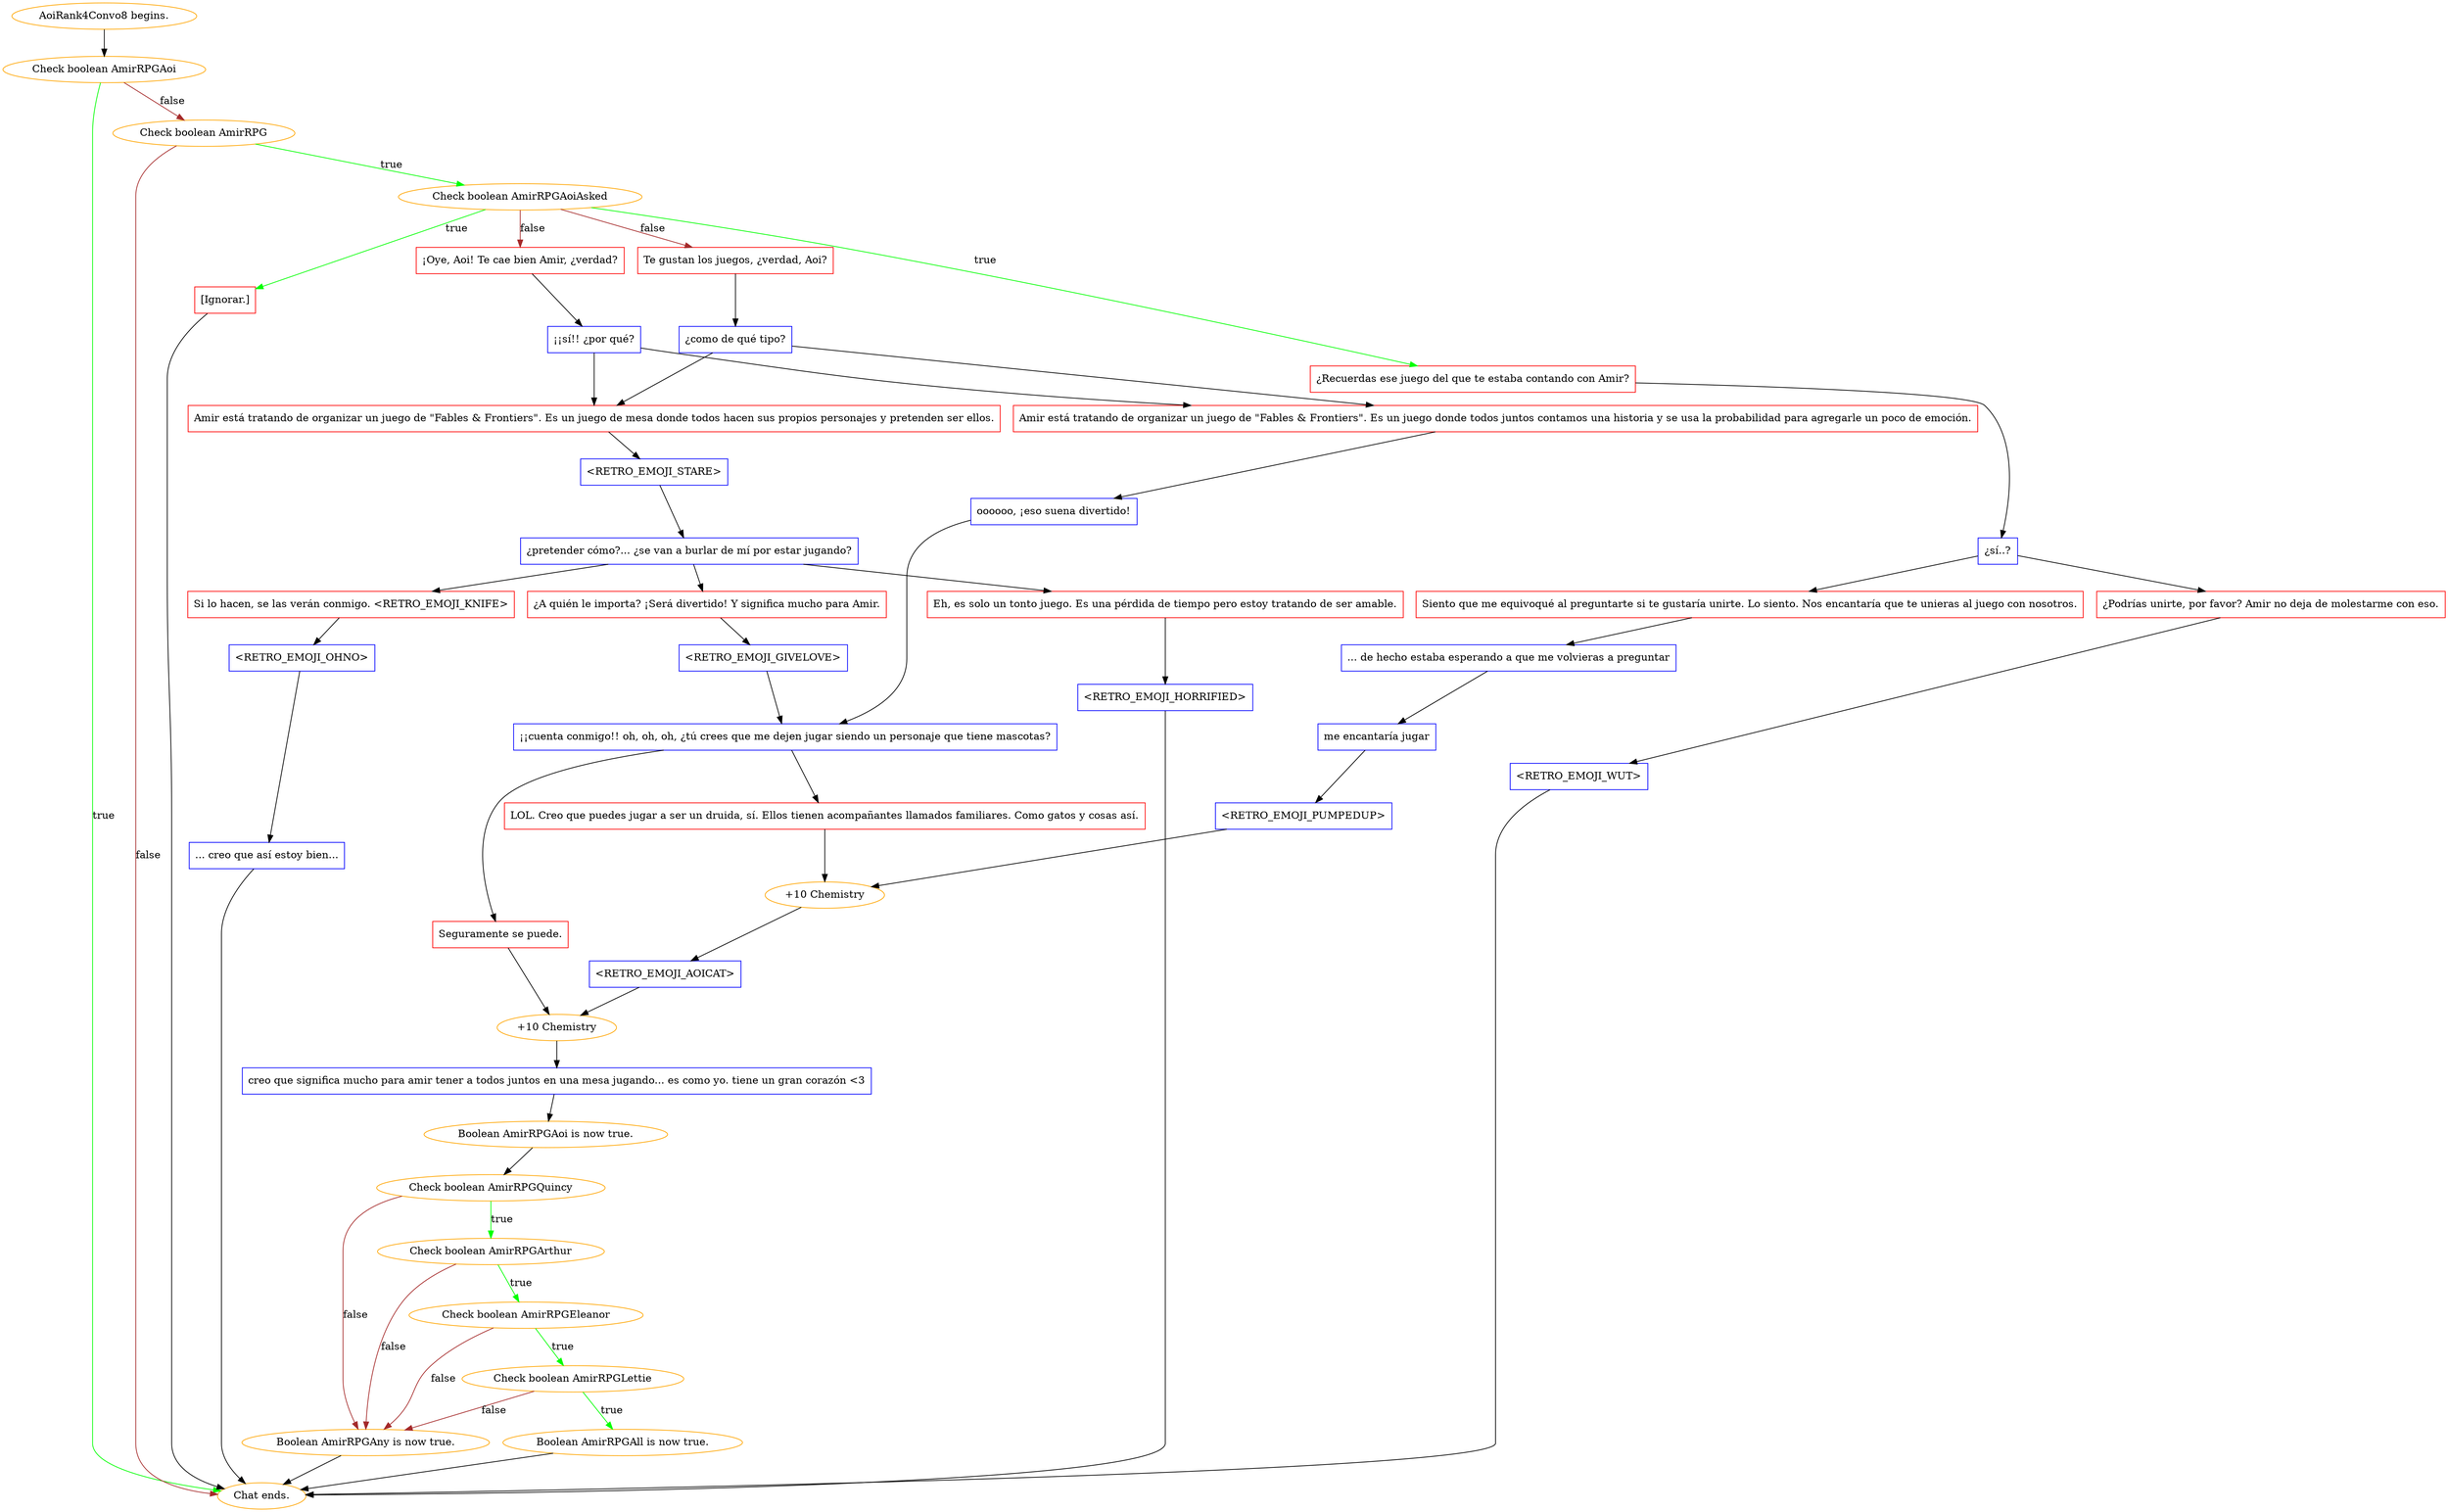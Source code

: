 digraph {
	"AoiRank4Convo8 begins." [color=orange];
		"AoiRank4Convo8 begins." -> j898937519;
	j898937519 [label="Check boolean AmirRPGAoi",color=orange];
		j898937519 -> "Chat ends." [label=true,color=green];
		j898937519 -> j3050584205 [label=false,color=brown];
	"Chat ends." [color=orange];
	j3050584205 [label="Check boolean AmirRPG",color=orange];
		j3050584205 -> j3798034211 [label=true,color=green];
		j3050584205 -> "Chat ends." [label=false,color=brown];
	j3798034211 [label="Check boolean AmirRPGAoiAsked",color=orange];
		j3798034211 -> j1003635125 [label=true,color=green];
		j3798034211 -> j3218686540 [label=true,color=green];
		j3798034211 -> j1958270560 [label=false,color=brown];
		j3798034211 -> j2023698189 [label=false,color=brown];
	j1003635125 [label="¿Recuerdas ese juego del que te estaba contando con Amir?",shape=box,color=red];
		j1003635125 -> j1870881486;
	j3218686540 [label="[Ignorar.]",shape=box,color=red];
		j3218686540 -> "Chat ends.";
	j1958270560 [label="¡Oye, Aoi! Te cae bien Amir, ¿verdad?",shape=box,color=red];
		j1958270560 -> j1909910307;
	j2023698189 [label="Te gustan los juegos, ¿verdad, Aoi?",shape=box,color=red];
		j2023698189 -> j1994878867;
	j1870881486 [label="¿sí..?",shape=box,color=blue];
		j1870881486 -> j2481560256;
		j1870881486 -> j4019598304;
	j1909910307 [label="¡¡sí!! ¿por qué?",shape=box,color=blue];
		j1909910307 -> j3536926271;
		j1909910307 -> j2403778575;
	j1994878867 [label="¿como de qué tipo?",shape=box,color=blue];
		j1994878867 -> j3536926271;
		j1994878867 -> j2403778575;
	j2481560256 [label="Siento que me equivoqué al preguntarte si te gustaría unirte. Lo siento. Nos encantaría que te unieras al juego con nosotros.",shape=box,color=red];
		j2481560256 -> j1559414637;
	j4019598304 [label="¿Podrías unirte, por favor? Amir no deja de molestarme con eso.",shape=box,color=red];
		j4019598304 -> j3957335874;
	j3536926271 [label="Amir está tratando de organizar un juego de \"Fables & Frontiers\". Es un juego de mesa donde todos hacen sus propios personajes y pretenden ser ellos.",shape=box,color=red];
		j3536926271 -> j3211789658;
	j2403778575 [label="Amir está tratando de organizar un juego de \"Fables & Frontiers\". Es un juego donde todos juntos contamos una historia y se usa la probabilidad para agregarle un poco de emoción.",shape=box,color=red];
		j2403778575 -> j4059677484;
	j1559414637 [label="... de hecho estaba esperando a que me volvieras a preguntar",shape=box,color=blue];
		j1559414637 -> j799003681;
	j3957335874 [label="<RETRO_EMOJI_WUT>",shape=box,color=blue];
		j3957335874 -> "Chat ends.";
	j3211789658 [label="<RETRO_EMOJI_STARE>",shape=box,color=blue];
		j3211789658 -> j2081639894;
	j4059677484 [label="oooooo, ¡eso suena divertido!",shape=box,color=blue];
		j4059677484 -> j4142425053;
	j799003681 [label="me encantaría jugar",shape=box,color=blue];
		j799003681 -> j1867334341;
	j2081639894 [label="¿pretender cómo?... ¿se van a burlar de mí por estar jugando?",shape=box,color=blue];
		j2081639894 -> j673934391;
		j2081639894 -> j907794472;
		j2081639894 -> j2730655406;
	j4142425053 [label="¡¡cuenta conmigo!! oh, oh, oh, ¿tú crees que me dejen jugar siendo un personaje que tiene mascotas?",shape=box,color=blue];
		j4142425053 -> j4067943784;
		j4142425053 -> j3564438994;
	j1867334341 [label="<RETRO_EMOJI_PUMPEDUP>",shape=box,color=blue];
		j1867334341 -> j3098087355;
	j673934391 [label="Eh, es solo un tonto juego. Es una pérdida de tiempo pero estoy tratando de ser amable.",shape=box,color=red];
		j673934391 -> j1160114699;
	j907794472 [label="Si lo hacen, se las verán conmigo. <RETRO_EMOJI_KNIFE>",shape=box,color=red];
		j907794472 -> j1011293823;
	j2730655406 [label="¿A quién le importa? ¡Será divertido! Y significa mucho para Amir.",shape=box,color=red];
		j2730655406 -> j3329893265;
	j4067943784 [label="LOL. Creo que puedes jugar a ser un druida, sí. Ellos tienen acompañantes llamados familiares. Como gatos y cosas así.",shape=box,color=red];
		j4067943784 -> j3098087355;
	j3564438994 [label="Seguramente se puede.",shape=box,color=red];
		j3564438994 -> j1620539806;
	j3098087355 [label="+10 Chemistry",color=orange];
		j3098087355 -> j918220502;
	j1160114699 [label="<RETRO_EMOJI_HORRIFIED>",shape=box,color=blue];
		j1160114699 -> "Chat ends.";
	j1011293823 [label="<RETRO_EMOJI_OHNO>",shape=box,color=blue];
		j1011293823 -> j2838393775;
	j3329893265 [label="<RETRO_EMOJI_GIVELOVE>",shape=box,color=blue];
		j3329893265 -> j4142425053;
	j1620539806 [label="+10 Chemistry",color=orange];
		j1620539806 -> j3667250278;
	j918220502 [label="<RETRO_EMOJI_AOICAT>",shape=box,color=blue];
		j918220502 -> j1620539806;
	j2838393775 [label="... creo que así estoy bien...",shape=box,color=blue];
		j2838393775 -> "Chat ends.";
	j3667250278 [label="creo que significa mucho para amir tener a todos juntos en una mesa jugando... es como yo. tiene un gran corazón <3",shape=box,color=blue];
		j3667250278 -> j2166522801;
	j2166522801 [label="Boolean AmirRPGAoi is now true.",color=orange];
		j2166522801 -> j1687186872;
	j1687186872 [label="Check boolean AmirRPGQuincy",color=orange];
		j1687186872 -> j2937353572 [label=true,color=green];
		j1687186872 -> j1992773596 [label=false,color=brown];
	j2937353572 [label="Check boolean AmirRPGArthur",color=orange];
		j2937353572 -> j1760217149 [label=true,color=green];
		j2937353572 -> j1992773596 [label=false,color=brown];
	j1992773596 [label="Boolean AmirRPGAny is now true.",color=orange];
		j1992773596 -> "Chat ends.";
	j1760217149 [label="Check boolean AmirRPGEleanor",color=orange];
		j1760217149 -> j2625085541 [label=true,color=green];
		j1760217149 -> j1992773596 [label=false,color=brown];
	j2625085541 [label="Check boolean AmirRPGLettie",color=orange];
		j2625085541 -> j2677000302 [label=true,color=green];
		j2625085541 -> j1992773596 [label=false,color=brown];
	j2677000302 [label="Boolean AmirRPGAll is now true.",color=orange];
		j2677000302 -> "Chat ends.";
}
